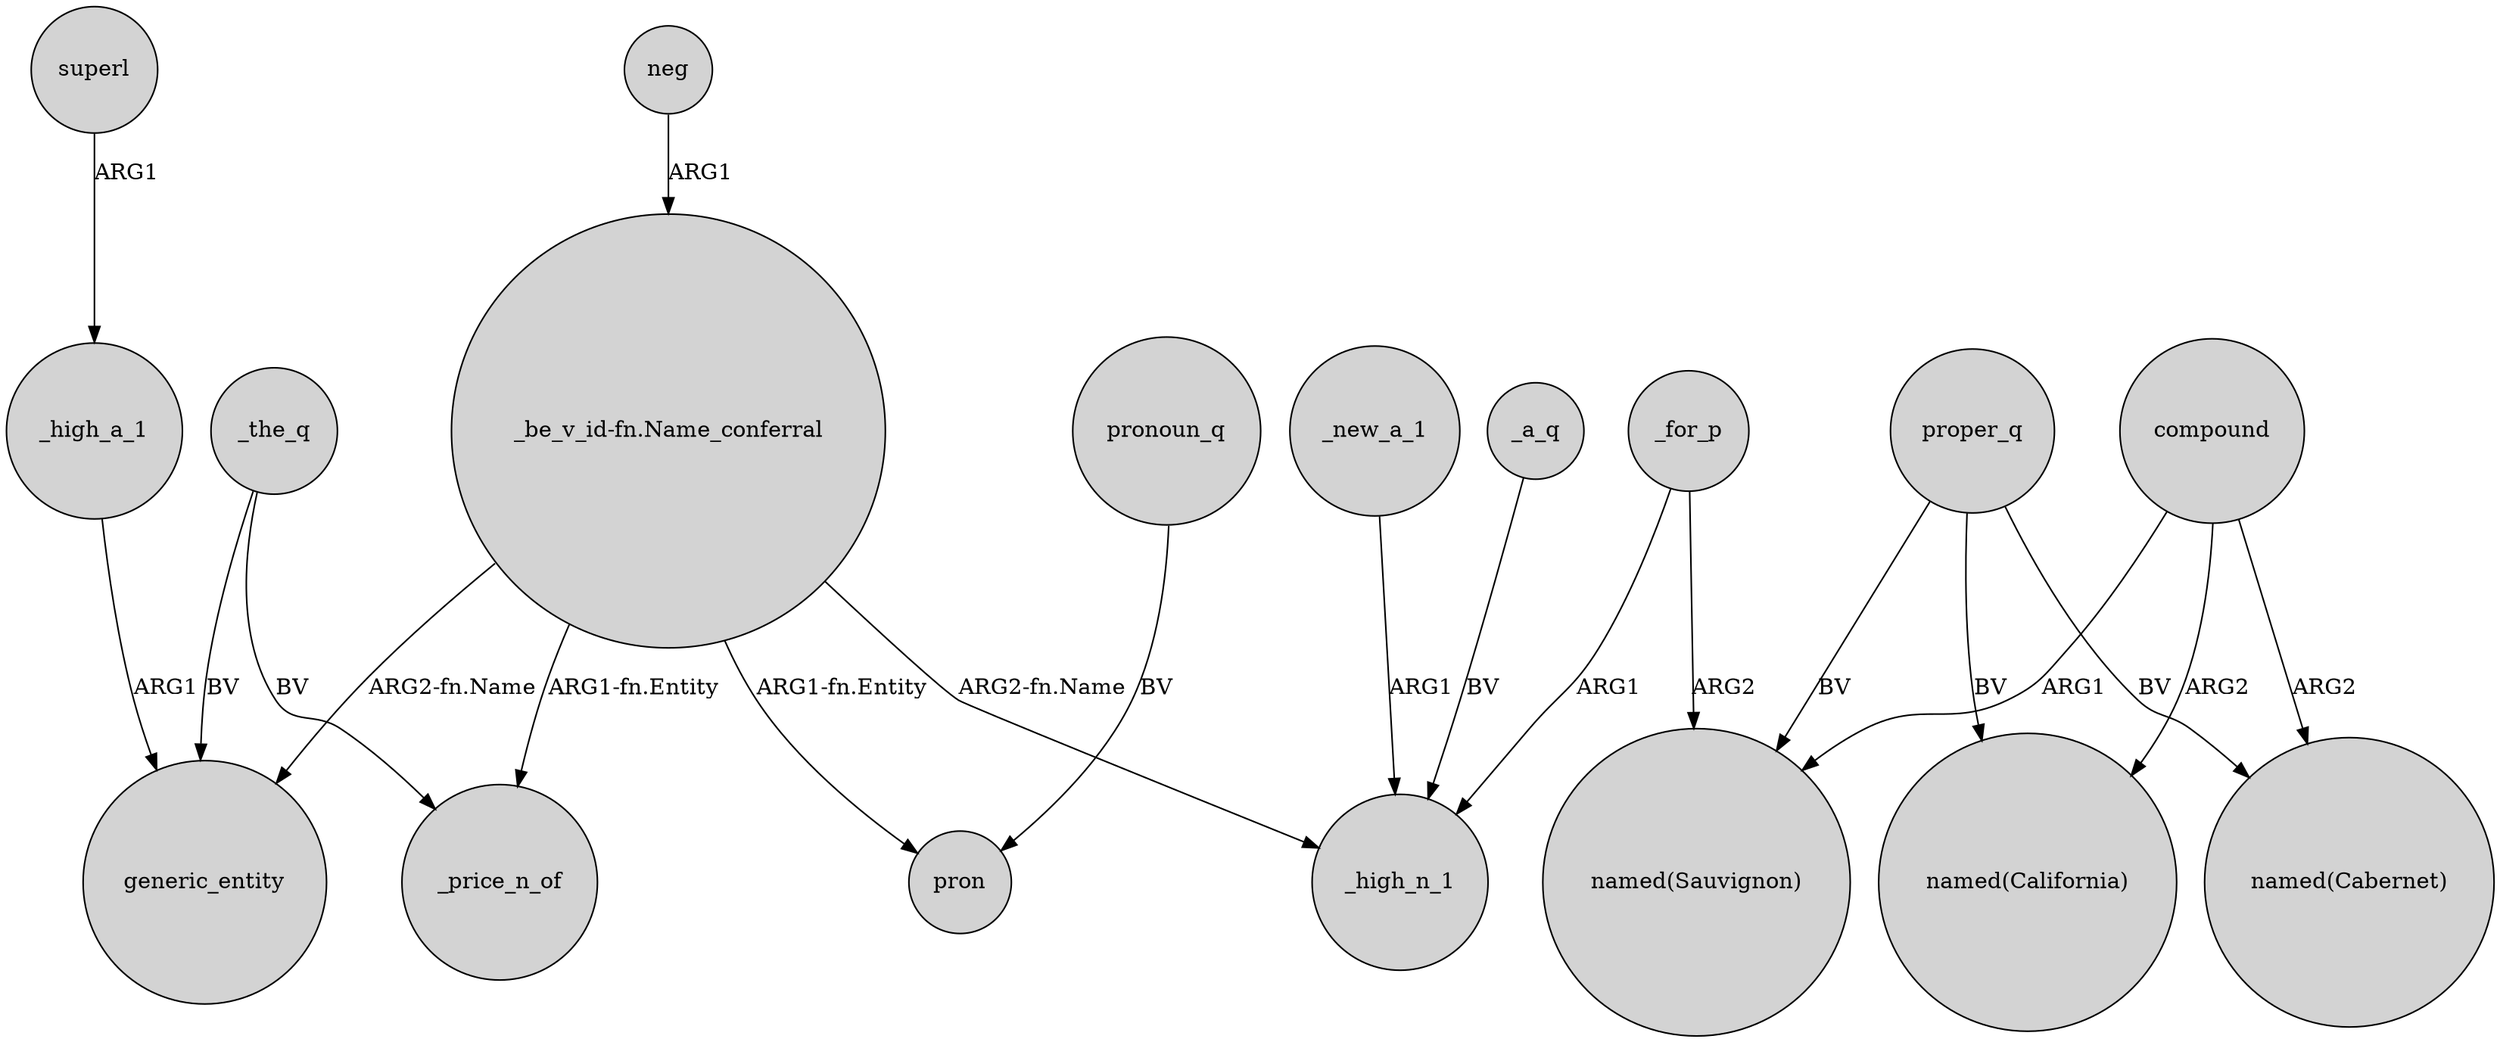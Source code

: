 digraph {
	node [shape=circle style=filled]
	neg -> "_be_v_id-fn.Name_conferral" [label=ARG1]
	_for_p -> "named(Sauvignon)" [label=ARG2]
	proper_q -> "named(California)" [label=BV]
	_the_q -> generic_entity [label=BV]
	_a_q -> _high_n_1 [label=BV]
	proper_q -> "named(Cabernet)" [label=BV]
	compound -> "named(California)" [label=ARG2]
	"_be_v_id-fn.Name_conferral" -> pron [label="ARG1-fn.Entity"]
	"_be_v_id-fn.Name_conferral" -> _price_n_of [label="ARG1-fn.Entity"]
	_the_q -> _price_n_of [label=BV]
	_high_a_1 -> generic_entity [label=ARG1]
	"_be_v_id-fn.Name_conferral" -> _high_n_1 [label="ARG2-fn.Name"]
	proper_q -> "named(Sauvignon)" [label=BV]
	compound -> "named(Sauvignon)" [label=ARG1]
	pronoun_q -> pron [label=BV]
	compound -> "named(Cabernet)" [label=ARG2]
	"_be_v_id-fn.Name_conferral" -> generic_entity [label="ARG2-fn.Name"]
	superl -> _high_a_1 [label=ARG1]
	_for_p -> _high_n_1 [label=ARG1]
	_new_a_1 -> _high_n_1 [label=ARG1]
}
